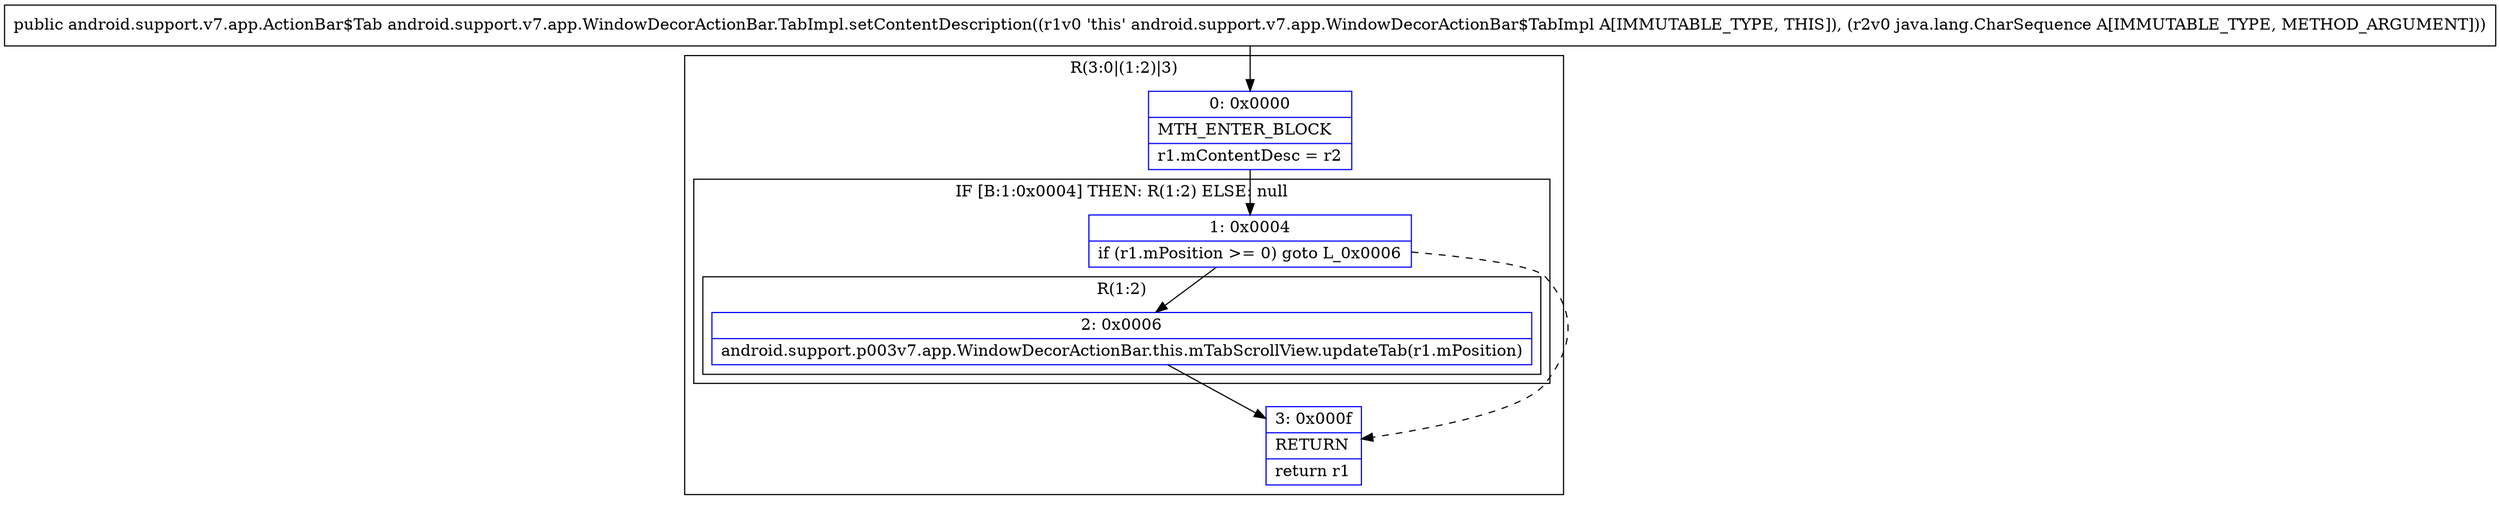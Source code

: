 digraph "CFG forandroid.support.v7.app.WindowDecorActionBar.TabImpl.setContentDescription(Ljava\/lang\/CharSequence;)Landroid\/support\/v7\/app\/ActionBar$Tab;" {
subgraph cluster_Region_1492724363 {
label = "R(3:0|(1:2)|3)";
node [shape=record,color=blue];
Node_0 [shape=record,label="{0\:\ 0x0000|MTH_ENTER_BLOCK\l|r1.mContentDesc = r2\l}"];
subgraph cluster_IfRegion_2022652719 {
label = "IF [B:1:0x0004] THEN: R(1:2) ELSE: null";
node [shape=record,color=blue];
Node_1 [shape=record,label="{1\:\ 0x0004|if (r1.mPosition \>= 0) goto L_0x0006\l}"];
subgraph cluster_Region_1543882596 {
label = "R(1:2)";
node [shape=record,color=blue];
Node_2 [shape=record,label="{2\:\ 0x0006|android.support.p003v7.app.WindowDecorActionBar.this.mTabScrollView.updateTab(r1.mPosition)\l}"];
}
}
Node_3 [shape=record,label="{3\:\ 0x000f|RETURN\l|return r1\l}"];
}
MethodNode[shape=record,label="{public android.support.v7.app.ActionBar$Tab android.support.v7.app.WindowDecorActionBar.TabImpl.setContentDescription((r1v0 'this' android.support.v7.app.WindowDecorActionBar$TabImpl A[IMMUTABLE_TYPE, THIS]), (r2v0 java.lang.CharSequence A[IMMUTABLE_TYPE, METHOD_ARGUMENT])) }"];
MethodNode -> Node_0;
Node_0 -> Node_1;
Node_1 -> Node_2;
Node_1 -> Node_3[style=dashed];
Node_2 -> Node_3;
}

